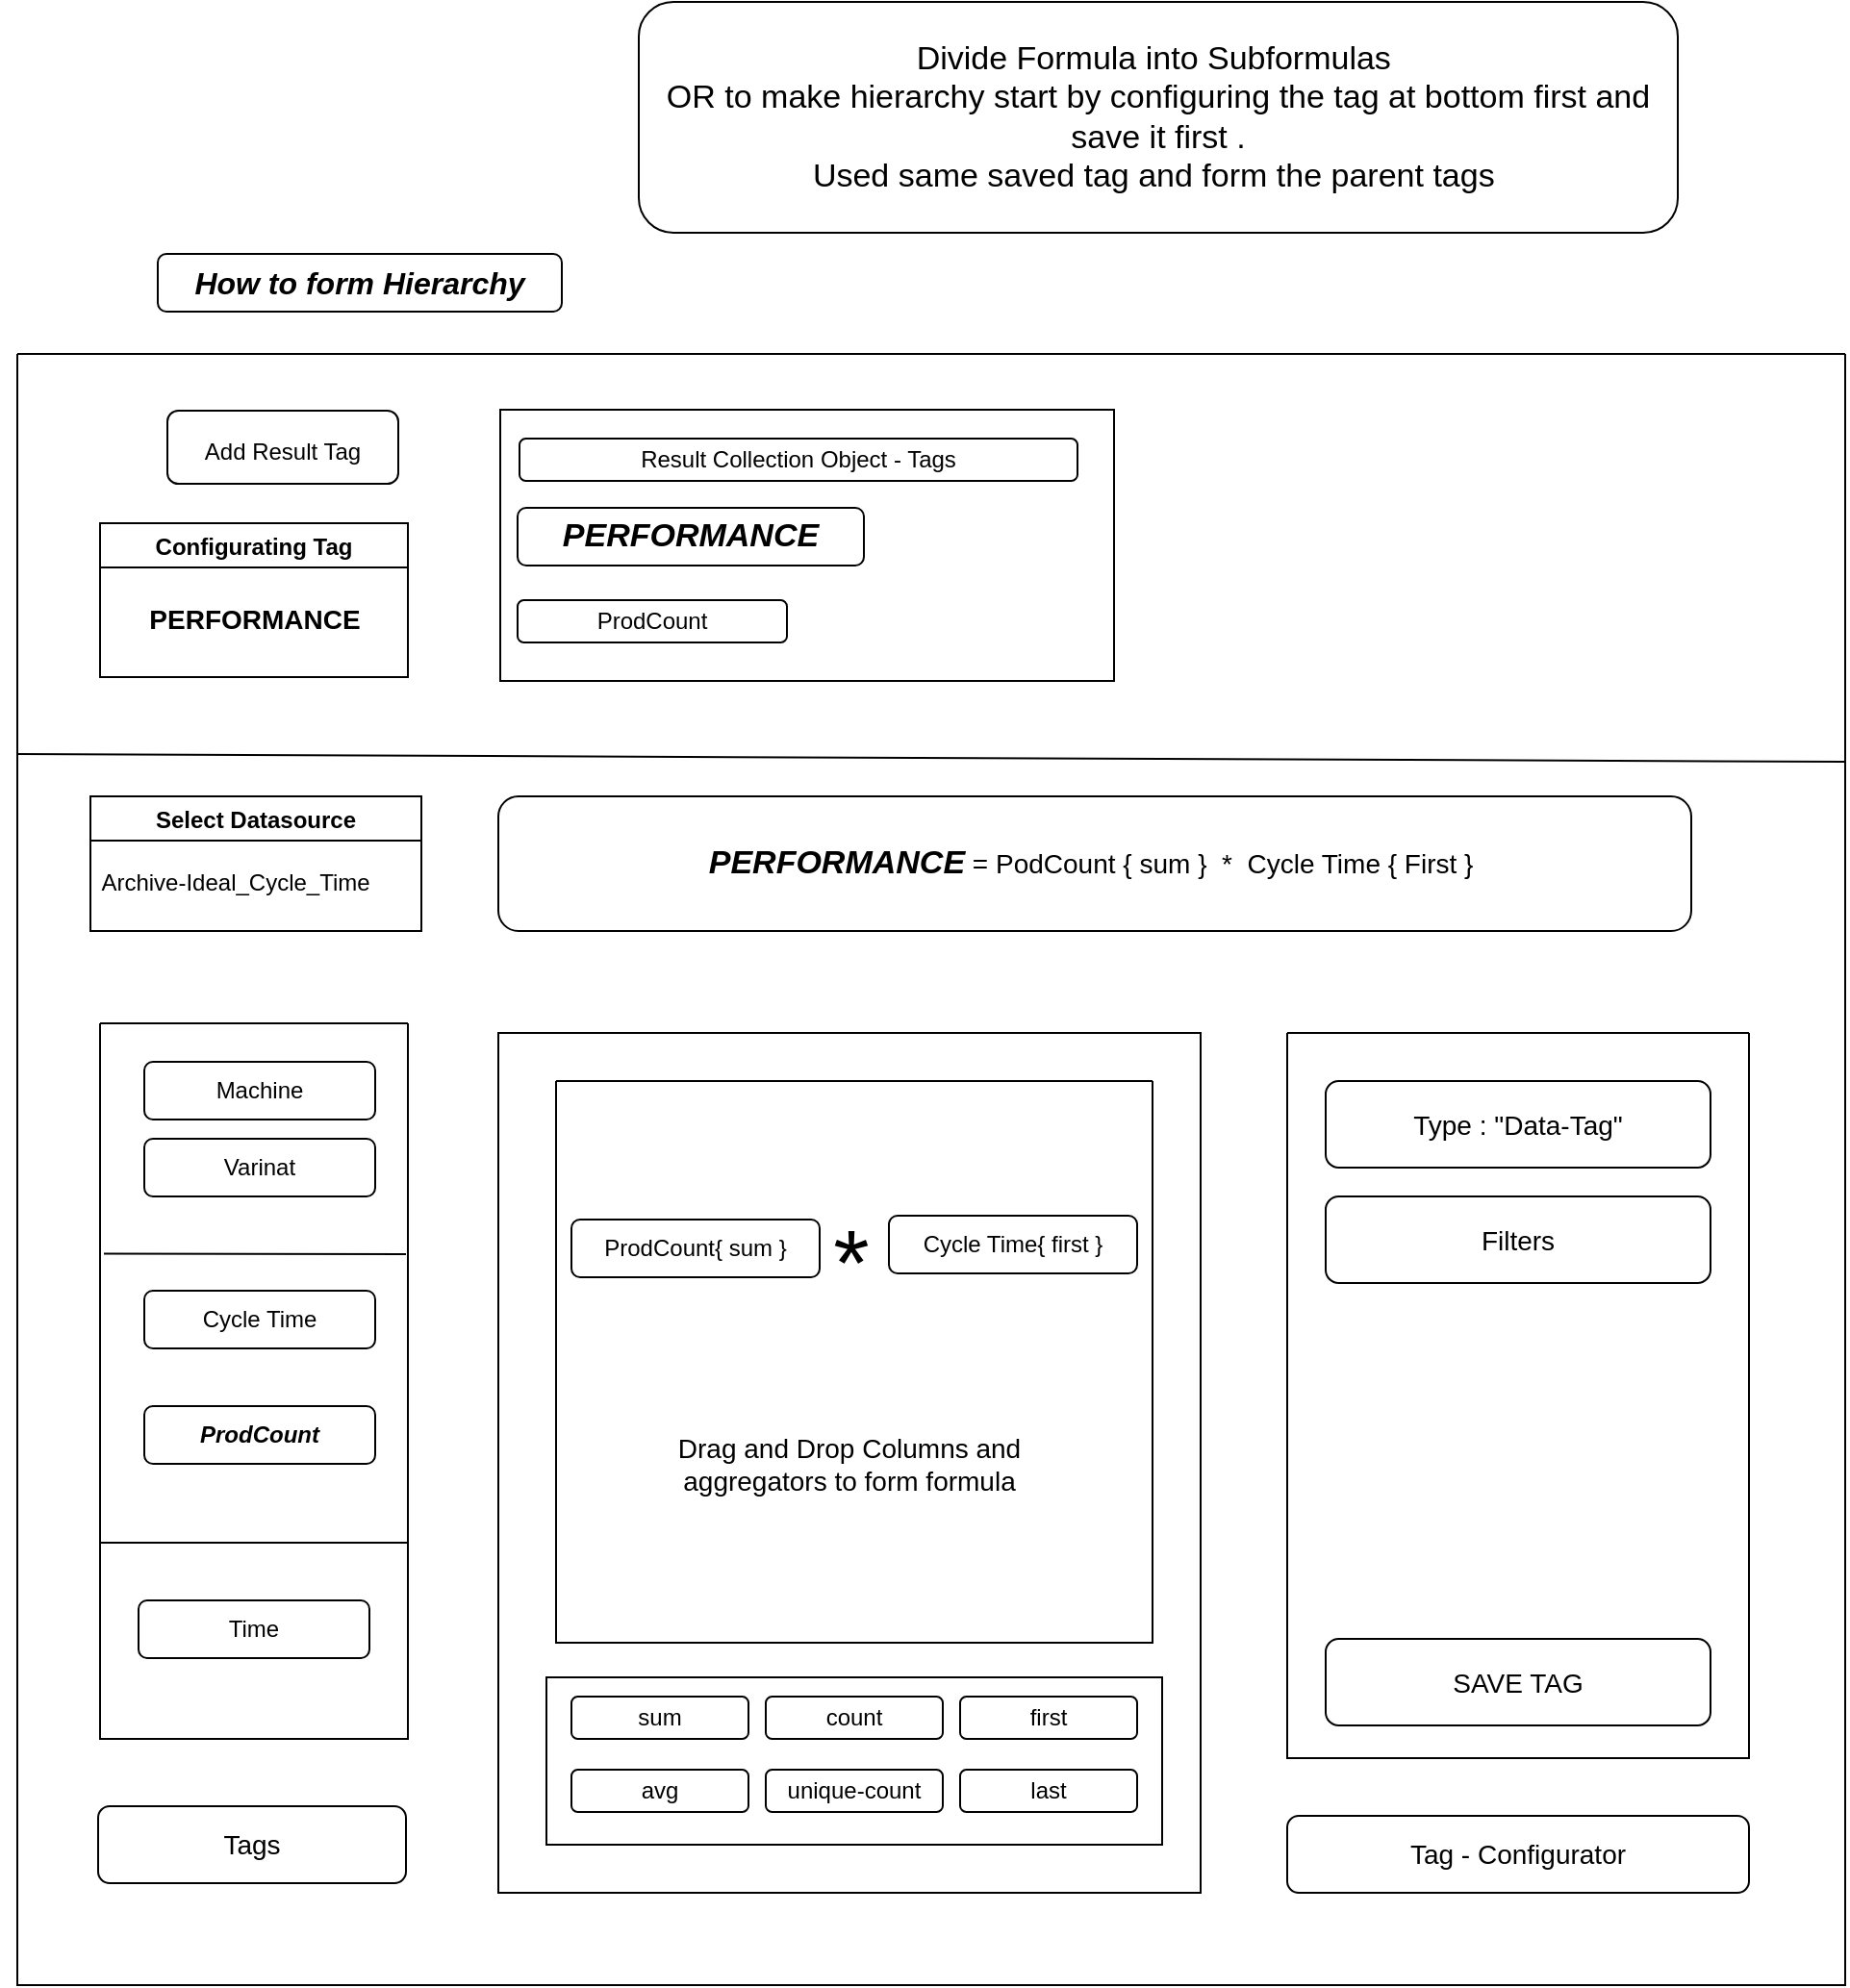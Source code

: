 <mxfile version="20.1.1" type="device"><diagram id="3xxjbPwVMFk3kDTvOZT2" name="Page-1"><mxGraphModel dx="2307" dy="-1113" grid="1" gridSize="10" guides="1" tooltips="1" connect="1" arrows="1" fold="1" page="1" pageScale="1" pageWidth="850" pageHeight="1100" math="0" shadow="0"><root><mxCell id="0"/><mxCell id="1" parent="0"/><mxCell id="Z4VF1-jtq9u-jBkcnT8U-1" value="&lt;b&gt;&lt;i&gt;&lt;font style=&quot;font-size: 16px;&quot;&gt;How to form Hierarchy&lt;/font&gt;&lt;/i&gt;&lt;/b&gt;" style="rounded=1;whiteSpace=wrap;html=1;" vertex="1" parent="1"><mxGeometry x="180" y="2361" width="210" height="30" as="geometry"/></mxCell><mxCell id="Z4VF1-jtq9u-jBkcnT8U-2" value="" style="swimlane;startSize=0;" vertex="1" parent="1"><mxGeometry x="107" y="2413" width="950" height="848" as="geometry"/></mxCell><mxCell id="Z4VF1-jtq9u-jBkcnT8U-3" value="" style="shape=image;html=1;verticalAlign=top;verticalLabelPosition=bottom;labelBackgroundColor=#ffffff;imageAspect=0;aspect=fixed;image=https://cdn1.iconfinder.com/data/icons/systemui/21/button_add-128.png;fontSize=18;" vertex="1" parent="Z4VF1-jtq9u-jBkcnT8U-2"><mxGeometry x="20" y="17" width="63" height="63" as="geometry"/></mxCell><mxCell id="Z4VF1-jtq9u-jBkcnT8U-4" value="&lt;font style=&quot;font-size: 12px;&quot;&gt;Add Result Tag&lt;/font&gt;" style="rounded=1;whiteSpace=wrap;html=1;fontSize=18;" vertex="1" parent="Z4VF1-jtq9u-jBkcnT8U-2"><mxGeometry x="78" y="29.44" width="120" height="38.12" as="geometry"/></mxCell><mxCell id="Z4VF1-jtq9u-jBkcnT8U-5" value="" style="rounded=0;whiteSpace=wrap;html=1;fontSize=12;" vertex="1" parent="Z4VF1-jtq9u-jBkcnT8U-2"><mxGeometry x="251" y="29" width="319" height="141" as="geometry"/></mxCell><mxCell id="Z4VF1-jtq9u-jBkcnT8U-6" value="Result Collection Object - Tags" style="rounded=1;whiteSpace=wrap;html=1;fontSize=12;" vertex="1" parent="Z4VF1-jtq9u-jBkcnT8U-2"><mxGeometry x="261" y="44" width="290" height="22" as="geometry"/></mxCell><mxCell id="Z4VF1-jtq9u-jBkcnT8U-7" value="&lt;b&gt;&lt;i&gt;&lt;font style=&quot;font-size: 17px;&quot;&gt;PERFORMANCE&lt;/font&gt;&lt;/i&gt;&lt;/b&gt;" style="rounded=1;whiteSpace=wrap;html=1;fontSize=12;" vertex="1" parent="Z4VF1-jtq9u-jBkcnT8U-2"><mxGeometry x="260" y="80" width="180" height="30" as="geometry"/></mxCell><mxCell id="Z4VF1-jtq9u-jBkcnT8U-8" value="ProdCount" style="rounded=1;whiteSpace=wrap;html=1;fontSize=12;" vertex="1" parent="Z4VF1-jtq9u-jBkcnT8U-2"><mxGeometry x="260" y="128" width="140" height="22" as="geometry"/></mxCell><mxCell id="Z4VF1-jtq9u-jBkcnT8U-9" value="Configurating Tag" style="swimlane;" vertex="1" parent="Z4VF1-jtq9u-jBkcnT8U-2"><mxGeometry x="43" y="88" width="160" height="80" as="geometry"/></mxCell><mxCell id="Z4VF1-jtq9u-jBkcnT8U-10" value="&lt;b&gt;&lt;font style=&quot;font-size: 14px;&quot;&gt;PERFORMANCE&lt;/font&gt;&lt;/b&gt;" style="text;html=1;align=center;verticalAlign=middle;resizable=0;points=[];autosize=1;strokeColor=none;fillColor=none;" vertex="1" parent="Z4VF1-jtq9u-jBkcnT8U-9"><mxGeometry x="15" y="35" width="130" height="30" as="geometry"/></mxCell><mxCell id="Z4VF1-jtq9u-jBkcnT8U-11" value="Select Datasource" style="swimlane;" vertex="1" parent="Z4VF1-jtq9u-jBkcnT8U-2"><mxGeometry x="38" y="230" width="172" height="70" as="geometry"/></mxCell><mxCell id="Z4VF1-jtq9u-jBkcnT8U-12" value="Archive-Ideal_Cycle_Time" style="text;html=1;align=center;verticalAlign=middle;resizable=0;points=[];autosize=1;strokeColor=none;fillColor=none;" vertex="1" parent="Z4VF1-jtq9u-jBkcnT8U-11"><mxGeometry x="-5" y="30" width="160" height="30" as="geometry"/></mxCell><mxCell id="Z4VF1-jtq9u-jBkcnT8U-13" value="&lt;b style=&quot;font-size: 12px;&quot;&gt;&lt;i&gt;&lt;font style=&quot;font-size: 17px;&quot;&gt;PERFORMANCE&lt;/font&gt;&lt;/i&gt;&lt;/b&gt;&amp;nbsp;= PodCount { sum }&amp;nbsp; *&amp;nbsp; Cycle Time { First }&amp;nbsp;" style="rounded=1;whiteSpace=wrap;html=1;fontSize=14;" vertex="1" parent="Z4VF1-jtq9u-jBkcnT8U-2"><mxGeometry x="250" y="230" width="620" height="70" as="geometry"/></mxCell><mxCell id="Z4VF1-jtq9u-jBkcnT8U-14" value="" style="swimlane;startSize=0;" vertex="1" parent="Z4VF1-jtq9u-jBkcnT8U-2"><mxGeometry x="43" y="348" width="160" height="372" as="geometry"><mxRectangle x="80" y="120" width="50" height="40" as="alternateBounds"/></mxGeometry></mxCell><mxCell id="Z4VF1-jtq9u-jBkcnT8U-15" value="Machine" style="rounded=1;whiteSpace=wrap;html=1;" vertex="1" parent="Z4VF1-jtq9u-jBkcnT8U-14"><mxGeometry x="23" y="20" width="120" height="30" as="geometry"/></mxCell><mxCell id="Z4VF1-jtq9u-jBkcnT8U-16" value="Varinat" style="rounded=1;whiteSpace=wrap;html=1;" vertex="1" parent="Z4VF1-jtq9u-jBkcnT8U-14"><mxGeometry x="23" y="60" width="120" height="30" as="geometry"/></mxCell><mxCell id="Z4VF1-jtq9u-jBkcnT8U-17" value="Time" style="rounded=1;whiteSpace=wrap;html=1;" vertex="1" parent="Z4VF1-jtq9u-jBkcnT8U-14"><mxGeometry x="20" y="300" width="120" height="30" as="geometry"/></mxCell><mxCell id="Z4VF1-jtq9u-jBkcnT8U-18" value="Cycle Time" style="rounded=1;whiteSpace=wrap;html=1;" vertex="1" parent="Z4VF1-jtq9u-jBkcnT8U-14"><mxGeometry x="23" y="139" width="120" height="30" as="geometry"/></mxCell><mxCell id="Z4VF1-jtq9u-jBkcnT8U-19" value="" style="endArrow=none;html=1;rounded=0;fontSize=12;exitX=0;exitY=0.475;exitDx=0;exitDy=0;exitPerimeter=0;" edge="1" parent="Z4VF1-jtq9u-jBkcnT8U-14"><mxGeometry width="50" height="50" relative="1" as="geometry"><mxPoint y="270" as="sourcePoint"/><mxPoint x="160" y="270" as="targetPoint"/></mxGeometry></mxCell><mxCell id="Z4VF1-jtq9u-jBkcnT8U-20" value="&lt;b&gt;&lt;i&gt;ProdCount&lt;/i&gt;&lt;/b&gt;" style="rounded=1;whiteSpace=wrap;html=1;" vertex="1" parent="Z4VF1-jtq9u-jBkcnT8U-14"><mxGeometry x="23" y="199" width="120" height="30" as="geometry"/></mxCell><mxCell id="Z4VF1-jtq9u-jBkcnT8U-21" value="" style="endArrow=none;html=1;rounded=0;fontSize=12;exitX=0;exitY=0.475;exitDx=0;exitDy=0;exitPerimeter=0;" edge="1" parent="Z4VF1-jtq9u-jBkcnT8U-2"><mxGeometry width="50" height="50" relative="1" as="geometry"><mxPoint x="45" y="467.7" as="sourcePoint"/><mxPoint x="202" y="468" as="targetPoint"/><Array as="points"><mxPoint x="202" y="468"/></Array></mxGeometry></mxCell><mxCell id="Z4VF1-jtq9u-jBkcnT8U-22" value="Tags" style="rounded=1;whiteSpace=wrap;html=1;fontSize=14;" vertex="1" parent="Z4VF1-jtq9u-jBkcnT8U-2"><mxGeometry x="42" y="755" width="160" height="40" as="geometry"/></mxCell><mxCell id="Z4VF1-jtq9u-jBkcnT8U-23" value="Drag and Drop Columns and &lt;br&gt;aggregators to form formula" style="rounded=0;whiteSpace=wrap;html=1;fontSize=14;" vertex="1" parent="Z4VF1-jtq9u-jBkcnT8U-2"><mxGeometry x="250" y="353" width="365" height="447" as="geometry"/></mxCell><mxCell id="Z4VF1-jtq9u-jBkcnT8U-24" value="" style="rounded=0;whiteSpace=wrap;html=1;" vertex="1" parent="Z4VF1-jtq9u-jBkcnT8U-2"><mxGeometry x="275" y="688" width="320" height="87" as="geometry"/></mxCell><mxCell id="Z4VF1-jtq9u-jBkcnT8U-25" value="sum" style="rounded=1;whiteSpace=wrap;html=1;" vertex="1" parent="Z4VF1-jtq9u-jBkcnT8U-2"><mxGeometry x="288" y="698" width="92" height="22" as="geometry"/></mxCell><mxCell id="Z4VF1-jtq9u-jBkcnT8U-26" value="avg" style="rounded=1;whiteSpace=wrap;html=1;" vertex="1" parent="Z4VF1-jtq9u-jBkcnT8U-2"><mxGeometry x="288" y="736" width="92" height="22" as="geometry"/></mxCell><mxCell id="Z4VF1-jtq9u-jBkcnT8U-27" value="count" style="rounded=1;whiteSpace=wrap;html=1;" vertex="1" parent="Z4VF1-jtq9u-jBkcnT8U-2"><mxGeometry x="389" y="698" width="92" height="22" as="geometry"/></mxCell><mxCell id="Z4VF1-jtq9u-jBkcnT8U-28" value="unique-count" style="rounded=1;whiteSpace=wrap;html=1;" vertex="1" parent="Z4VF1-jtq9u-jBkcnT8U-2"><mxGeometry x="389" y="736" width="92" height="22" as="geometry"/></mxCell><mxCell id="Z4VF1-jtq9u-jBkcnT8U-29" value="first" style="rounded=1;whiteSpace=wrap;html=1;" vertex="1" parent="Z4VF1-jtq9u-jBkcnT8U-2"><mxGeometry x="490" y="698" width="92" height="22" as="geometry"/></mxCell><mxCell id="Z4VF1-jtq9u-jBkcnT8U-30" value="last" style="rounded=1;whiteSpace=wrap;html=1;" vertex="1" parent="Z4VF1-jtq9u-jBkcnT8U-2"><mxGeometry x="490" y="736" width="92" height="22" as="geometry"/></mxCell><mxCell id="Z4VF1-jtq9u-jBkcnT8U-31" value="" style="swimlane;startSize=0;" vertex="1" parent="Z4VF1-jtq9u-jBkcnT8U-2"><mxGeometry x="280" y="378" width="310" height="292" as="geometry"/></mxCell><mxCell id="Z4VF1-jtq9u-jBkcnT8U-34" value="ProdCount{ sum }" style="rounded=1;whiteSpace=wrap;html=1;" vertex="1" parent="Z4VF1-jtq9u-jBkcnT8U-31"><mxGeometry x="8" y="72" width="129" height="30" as="geometry"/></mxCell><mxCell id="Z4VF1-jtq9u-jBkcnT8U-82" value="Cycle Time{ first }" style="rounded=1;whiteSpace=wrap;html=1;" vertex="1" parent="Z4VF1-jtq9u-jBkcnT8U-31"><mxGeometry x="173" y="70" width="129" height="30" as="geometry"/></mxCell><mxCell id="Z4VF1-jtq9u-jBkcnT8U-83" value="&lt;font style=&quot;font-size: 48px;&quot;&gt;*&lt;/font&gt;" style="text;html=1;align=center;verticalAlign=middle;resizable=0;points=[];autosize=1;strokeColor=none;fillColor=none;" vertex="1" parent="Z4VF1-jtq9u-jBkcnT8U-31"><mxGeometry x="133" y="59" width="40" height="70" as="geometry"/></mxCell><mxCell id="Z4VF1-jtq9u-jBkcnT8U-35" value="" style="swimlane;startSize=0;" vertex="1" parent="Z4VF1-jtq9u-jBkcnT8U-2"><mxGeometry x="660" y="353" width="240" height="377" as="geometry"/></mxCell><mxCell id="Z4VF1-jtq9u-jBkcnT8U-36" value="Type : &quot;Data-Tag&quot;" style="rounded=1;whiteSpace=wrap;html=1;fontSize=14;" vertex="1" parent="Z4VF1-jtq9u-jBkcnT8U-35"><mxGeometry x="20" y="25" width="200" height="45" as="geometry"/></mxCell><mxCell id="Z4VF1-jtq9u-jBkcnT8U-37" value="Filters" style="rounded=1;whiteSpace=wrap;html=1;fontSize=14;" vertex="1" parent="Z4VF1-jtq9u-jBkcnT8U-35"><mxGeometry x="20" y="85" width="200" height="45" as="geometry"/></mxCell><mxCell id="Z4VF1-jtq9u-jBkcnT8U-38" value="SAVE TAG" style="rounded=1;whiteSpace=wrap;html=1;fontSize=14;" vertex="1" parent="Z4VF1-jtq9u-jBkcnT8U-35"><mxGeometry x="20" y="315" width="200" height="45" as="geometry"/></mxCell><mxCell id="Z4VF1-jtq9u-jBkcnT8U-39" value="Tag - Configurator" style="rounded=1;whiteSpace=wrap;html=1;fontSize=14;" vertex="1" parent="Z4VF1-jtq9u-jBkcnT8U-2"><mxGeometry x="660" y="760" width="240" height="40" as="geometry"/></mxCell><mxCell id="Z4VF1-jtq9u-jBkcnT8U-40" value="" style="endArrow=none;html=1;rounded=0;fontSize=14;entryX=1;entryY=0.25;entryDx=0;entryDy=0;" edge="1" parent="1" target="Z4VF1-jtq9u-jBkcnT8U-2"><mxGeometry width="50" height="50" relative="1" as="geometry"><mxPoint x="107" y="2621" as="sourcePoint"/><mxPoint x="827" y="2621" as="targetPoint"/></mxGeometry></mxCell><mxCell id="Z4VF1-jtq9u-jBkcnT8U-41" value="" style="shape=image;html=1;verticalAlign=top;verticalLabelPosition=bottom;labelBackgroundColor=#ffffff;imageAspect=0;aspect=fixed;image=https://cdn0.iconfinder.com/data/icons/phosphor-regular-vol-3/256/number-circle-three-128.png;fontSize=18;" vertex="1" parent="1"><mxGeometry x="98" y="2330" width="70" height="70" as="geometry"/></mxCell><mxCell id="Z4VF1-jtq9u-jBkcnT8U-42" value="Divide Formula into Subformulas&amp;nbsp;&lt;br&gt;OR to make hierarchy start by configuring the tag at bottom first and save it first .&lt;br&gt;Used same saved tag and form the parent tags&amp;nbsp;" style="rounded=1;whiteSpace=wrap;html=1;fontSize=17;" vertex="1" parent="1"><mxGeometry x="430" y="2230" width="540" height="120" as="geometry"/></mxCell></root></mxGraphModel></diagram></mxfile>